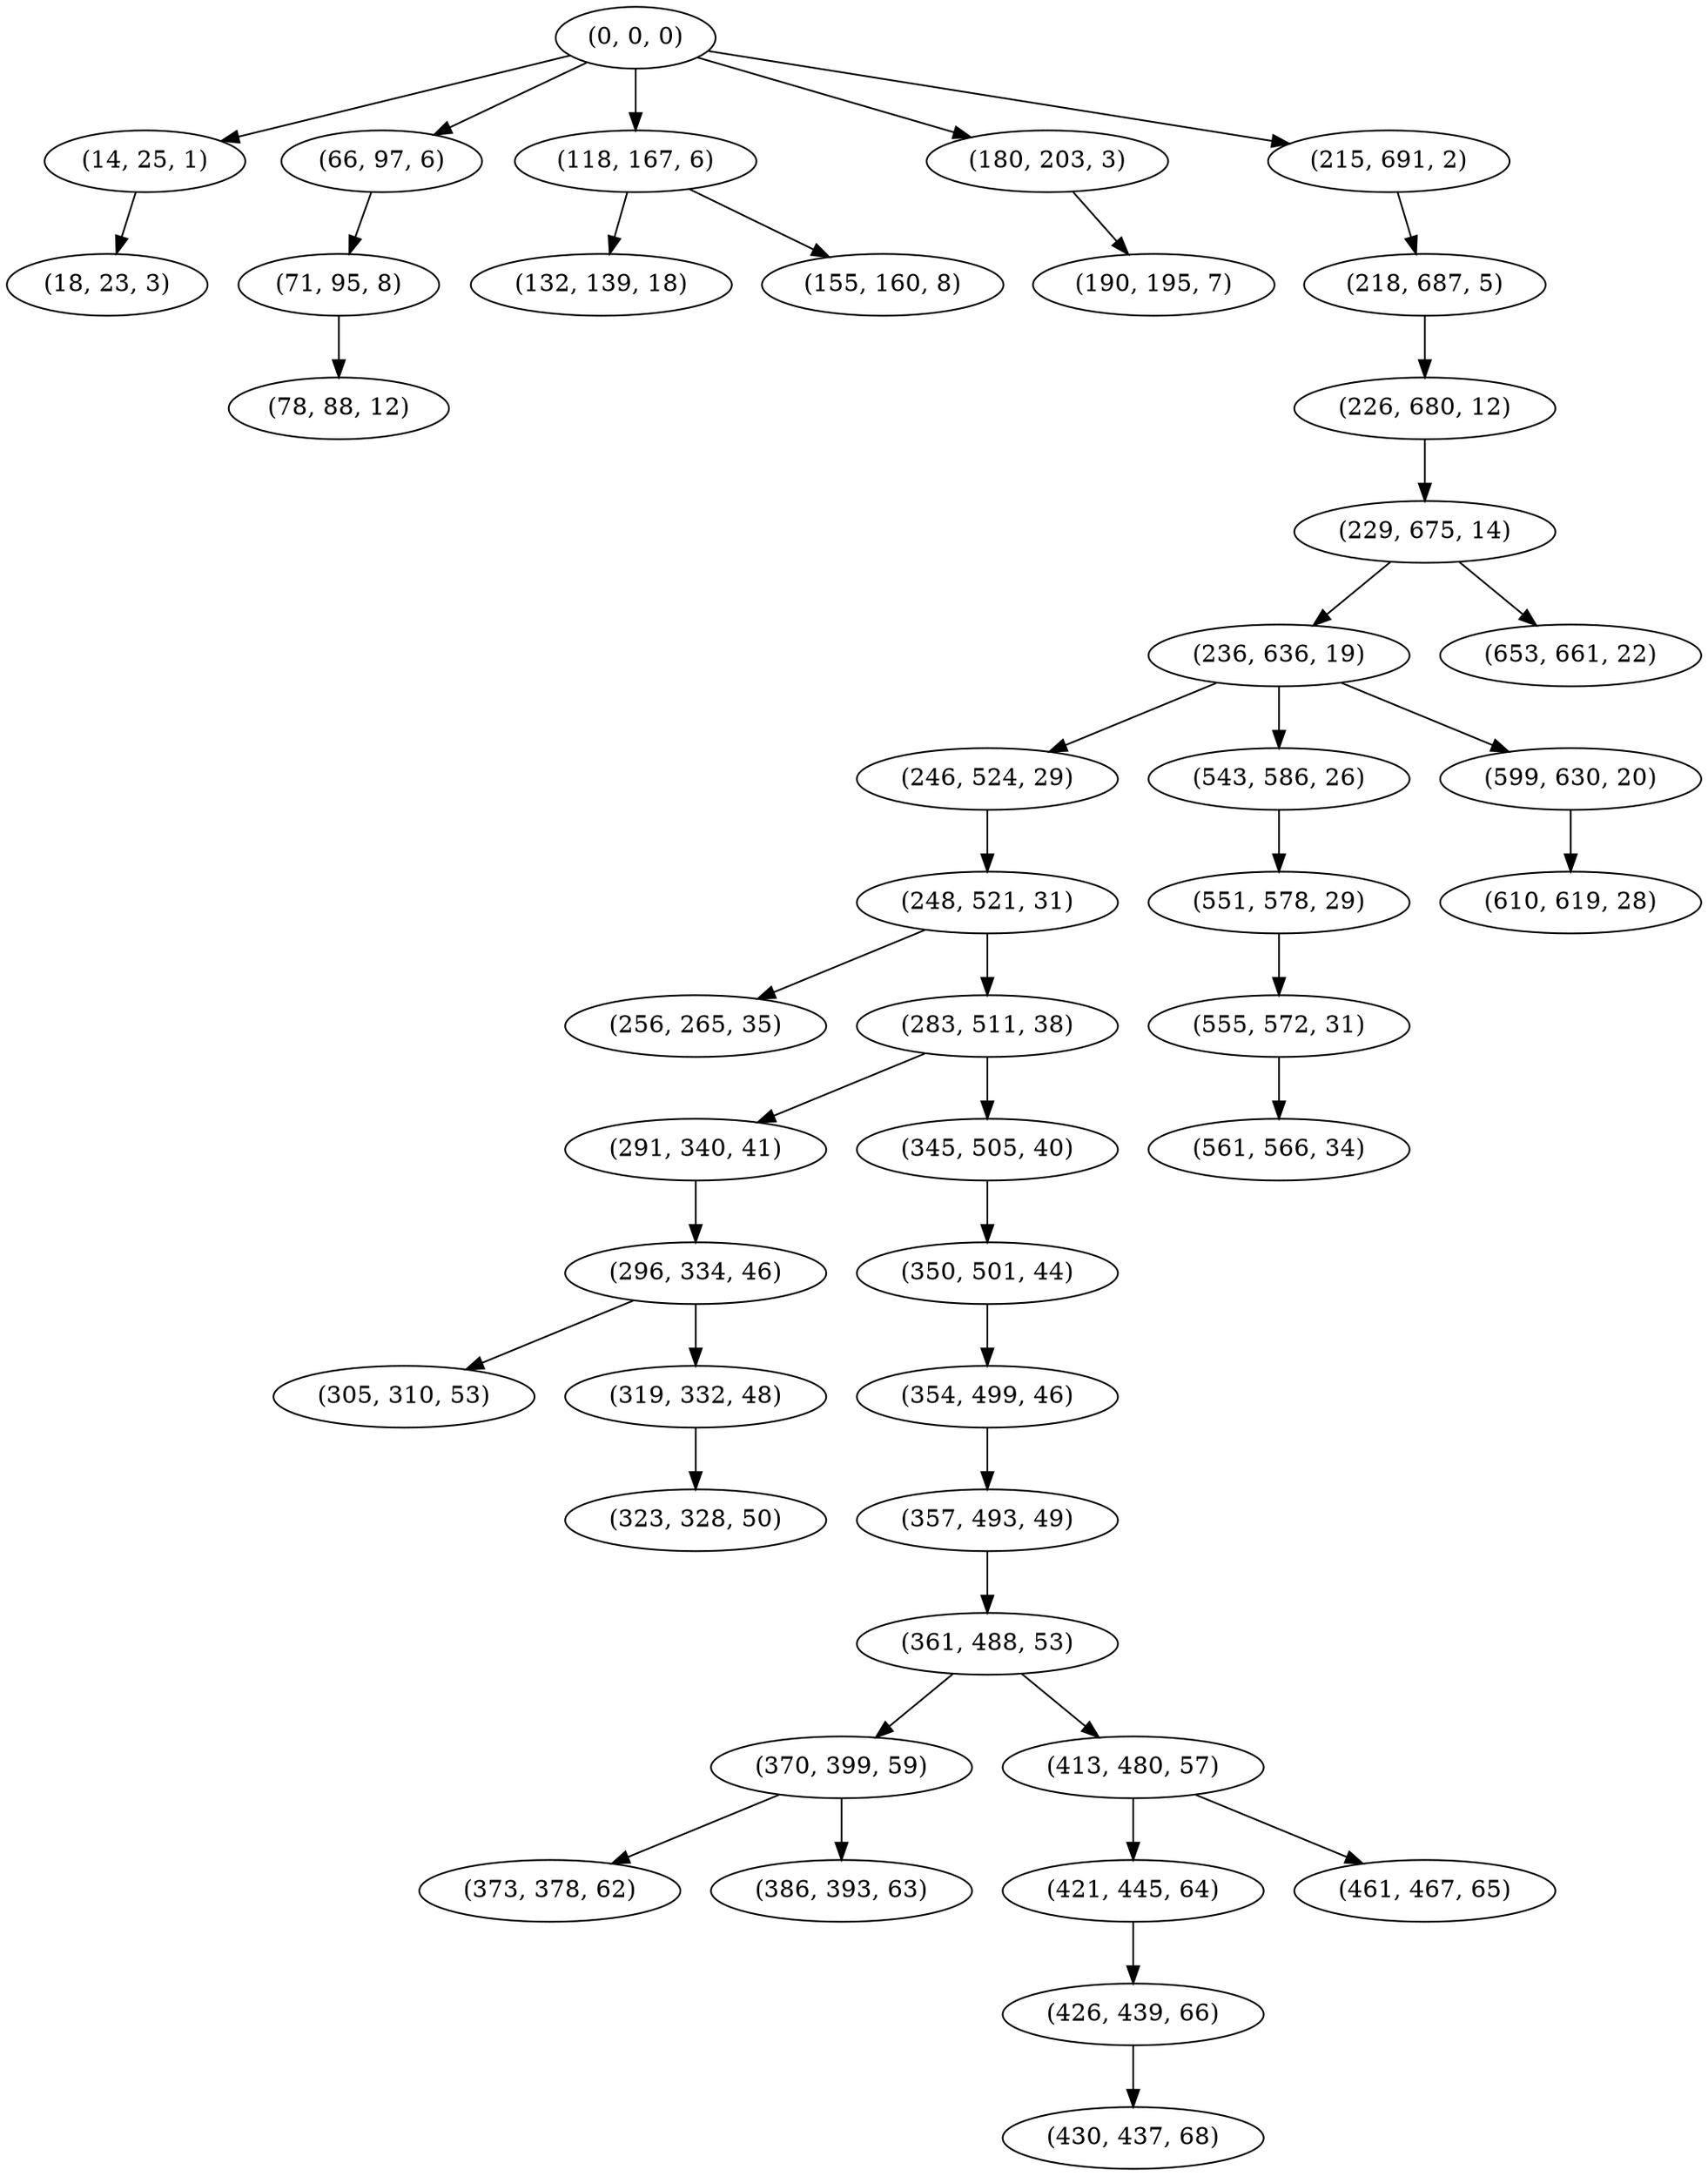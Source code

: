 digraph tree {
    "(0, 0, 0)";
    "(14, 25, 1)";
    "(18, 23, 3)";
    "(66, 97, 6)";
    "(71, 95, 8)";
    "(78, 88, 12)";
    "(118, 167, 6)";
    "(132, 139, 18)";
    "(155, 160, 8)";
    "(180, 203, 3)";
    "(190, 195, 7)";
    "(215, 691, 2)";
    "(218, 687, 5)";
    "(226, 680, 12)";
    "(229, 675, 14)";
    "(236, 636, 19)";
    "(246, 524, 29)";
    "(248, 521, 31)";
    "(256, 265, 35)";
    "(283, 511, 38)";
    "(291, 340, 41)";
    "(296, 334, 46)";
    "(305, 310, 53)";
    "(319, 332, 48)";
    "(323, 328, 50)";
    "(345, 505, 40)";
    "(350, 501, 44)";
    "(354, 499, 46)";
    "(357, 493, 49)";
    "(361, 488, 53)";
    "(370, 399, 59)";
    "(373, 378, 62)";
    "(386, 393, 63)";
    "(413, 480, 57)";
    "(421, 445, 64)";
    "(426, 439, 66)";
    "(430, 437, 68)";
    "(461, 467, 65)";
    "(543, 586, 26)";
    "(551, 578, 29)";
    "(555, 572, 31)";
    "(561, 566, 34)";
    "(599, 630, 20)";
    "(610, 619, 28)";
    "(653, 661, 22)";
    "(0, 0, 0)" -> "(14, 25, 1)";
    "(0, 0, 0)" -> "(66, 97, 6)";
    "(0, 0, 0)" -> "(118, 167, 6)";
    "(0, 0, 0)" -> "(180, 203, 3)";
    "(0, 0, 0)" -> "(215, 691, 2)";
    "(14, 25, 1)" -> "(18, 23, 3)";
    "(66, 97, 6)" -> "(71, 95, 8)";
    "(71, 95, 8)" -> "(78, 88, 12)";
    "(118, 167, 6)" -> "(132, 139, 18)";
    "(118, 167, 6)" -> "(155, 160, 8)";
    "(180, 203, 3)" -> "(190, 195, 7)";
    "(215, 691, 2)" -> "(218, 687, 5)";
    "(218, 687, 5)" -> "(226, 680, 12)";
    "(226, 680, 12)" -> "(229, 675, 14)";
    "(229, 675, 14)" -> "(236, 636, 19)";
    "(229, 675, 14)" -> "(653, 661, 22)";
    "(236, 636, 19)" -> "(246, 524, 29)";
    "(236, 636, 19)" -> "(543, 586, 26)";
    "(236, 636, 19)" -> "(599, 630, 20)";
    "(246, 524, 29)" -> "(248, 521, 31)";
    "(248, 521, 31)" -> "(256, 265, 35)";
    "(248, 521, 31)" -> "(283, 511, 38)";
    "(283, 511, 38)" -> "(291, 340, 41)";
    "(283, 511, 38)" -> "(345, 505, 40)";
    "(291, 340, 41)" -> "(296, 334, 46)";
    "(296, 334, 46)" -> "(305, 310, 53)";
    "(296, 334, 46)" -> "(319, 332, 48)";
    "(319, 332, 48)" -> "(323, 328, 50)";
    "(345, 505, 40)" -> "(350, 501, 44)";
    "(350, 501, 44)" -> "(354, 499, 46)";
    "(354, 499, 46)" -> "(357, 493, 49)";
    "(357, 493, 49)" -> "(361, 488, 53)";
    "(361, 488, 53)" -> "(370, 399, 59)";
    "(361, 488, 53)" -> "(413, 480, 57)";
    "(370, 399, 59)" -> "(373, 378, 62)";
    "(370, 399, 59)" -> "(386, 393, 63)";
    "(413, 480, 57)" -> "(421, 445, 64)";
    "(413, 480, 57)" -> "(461, 467, 65)";
    "(421, 445, 64)" -> "(426, 439, 66)";
    "(426, 439, 66)" -> "(430, 437, 68)";
    "(543, 586, 26)" -> "(551, 578, 29)";
    "(551, 578, 29)" -> "(555, 572, 31)";
    "(555, 572, 31)" -> "(561, 566, 34)";
    "(599, 630, 20)" -> "(610, 619, 28)";
}
